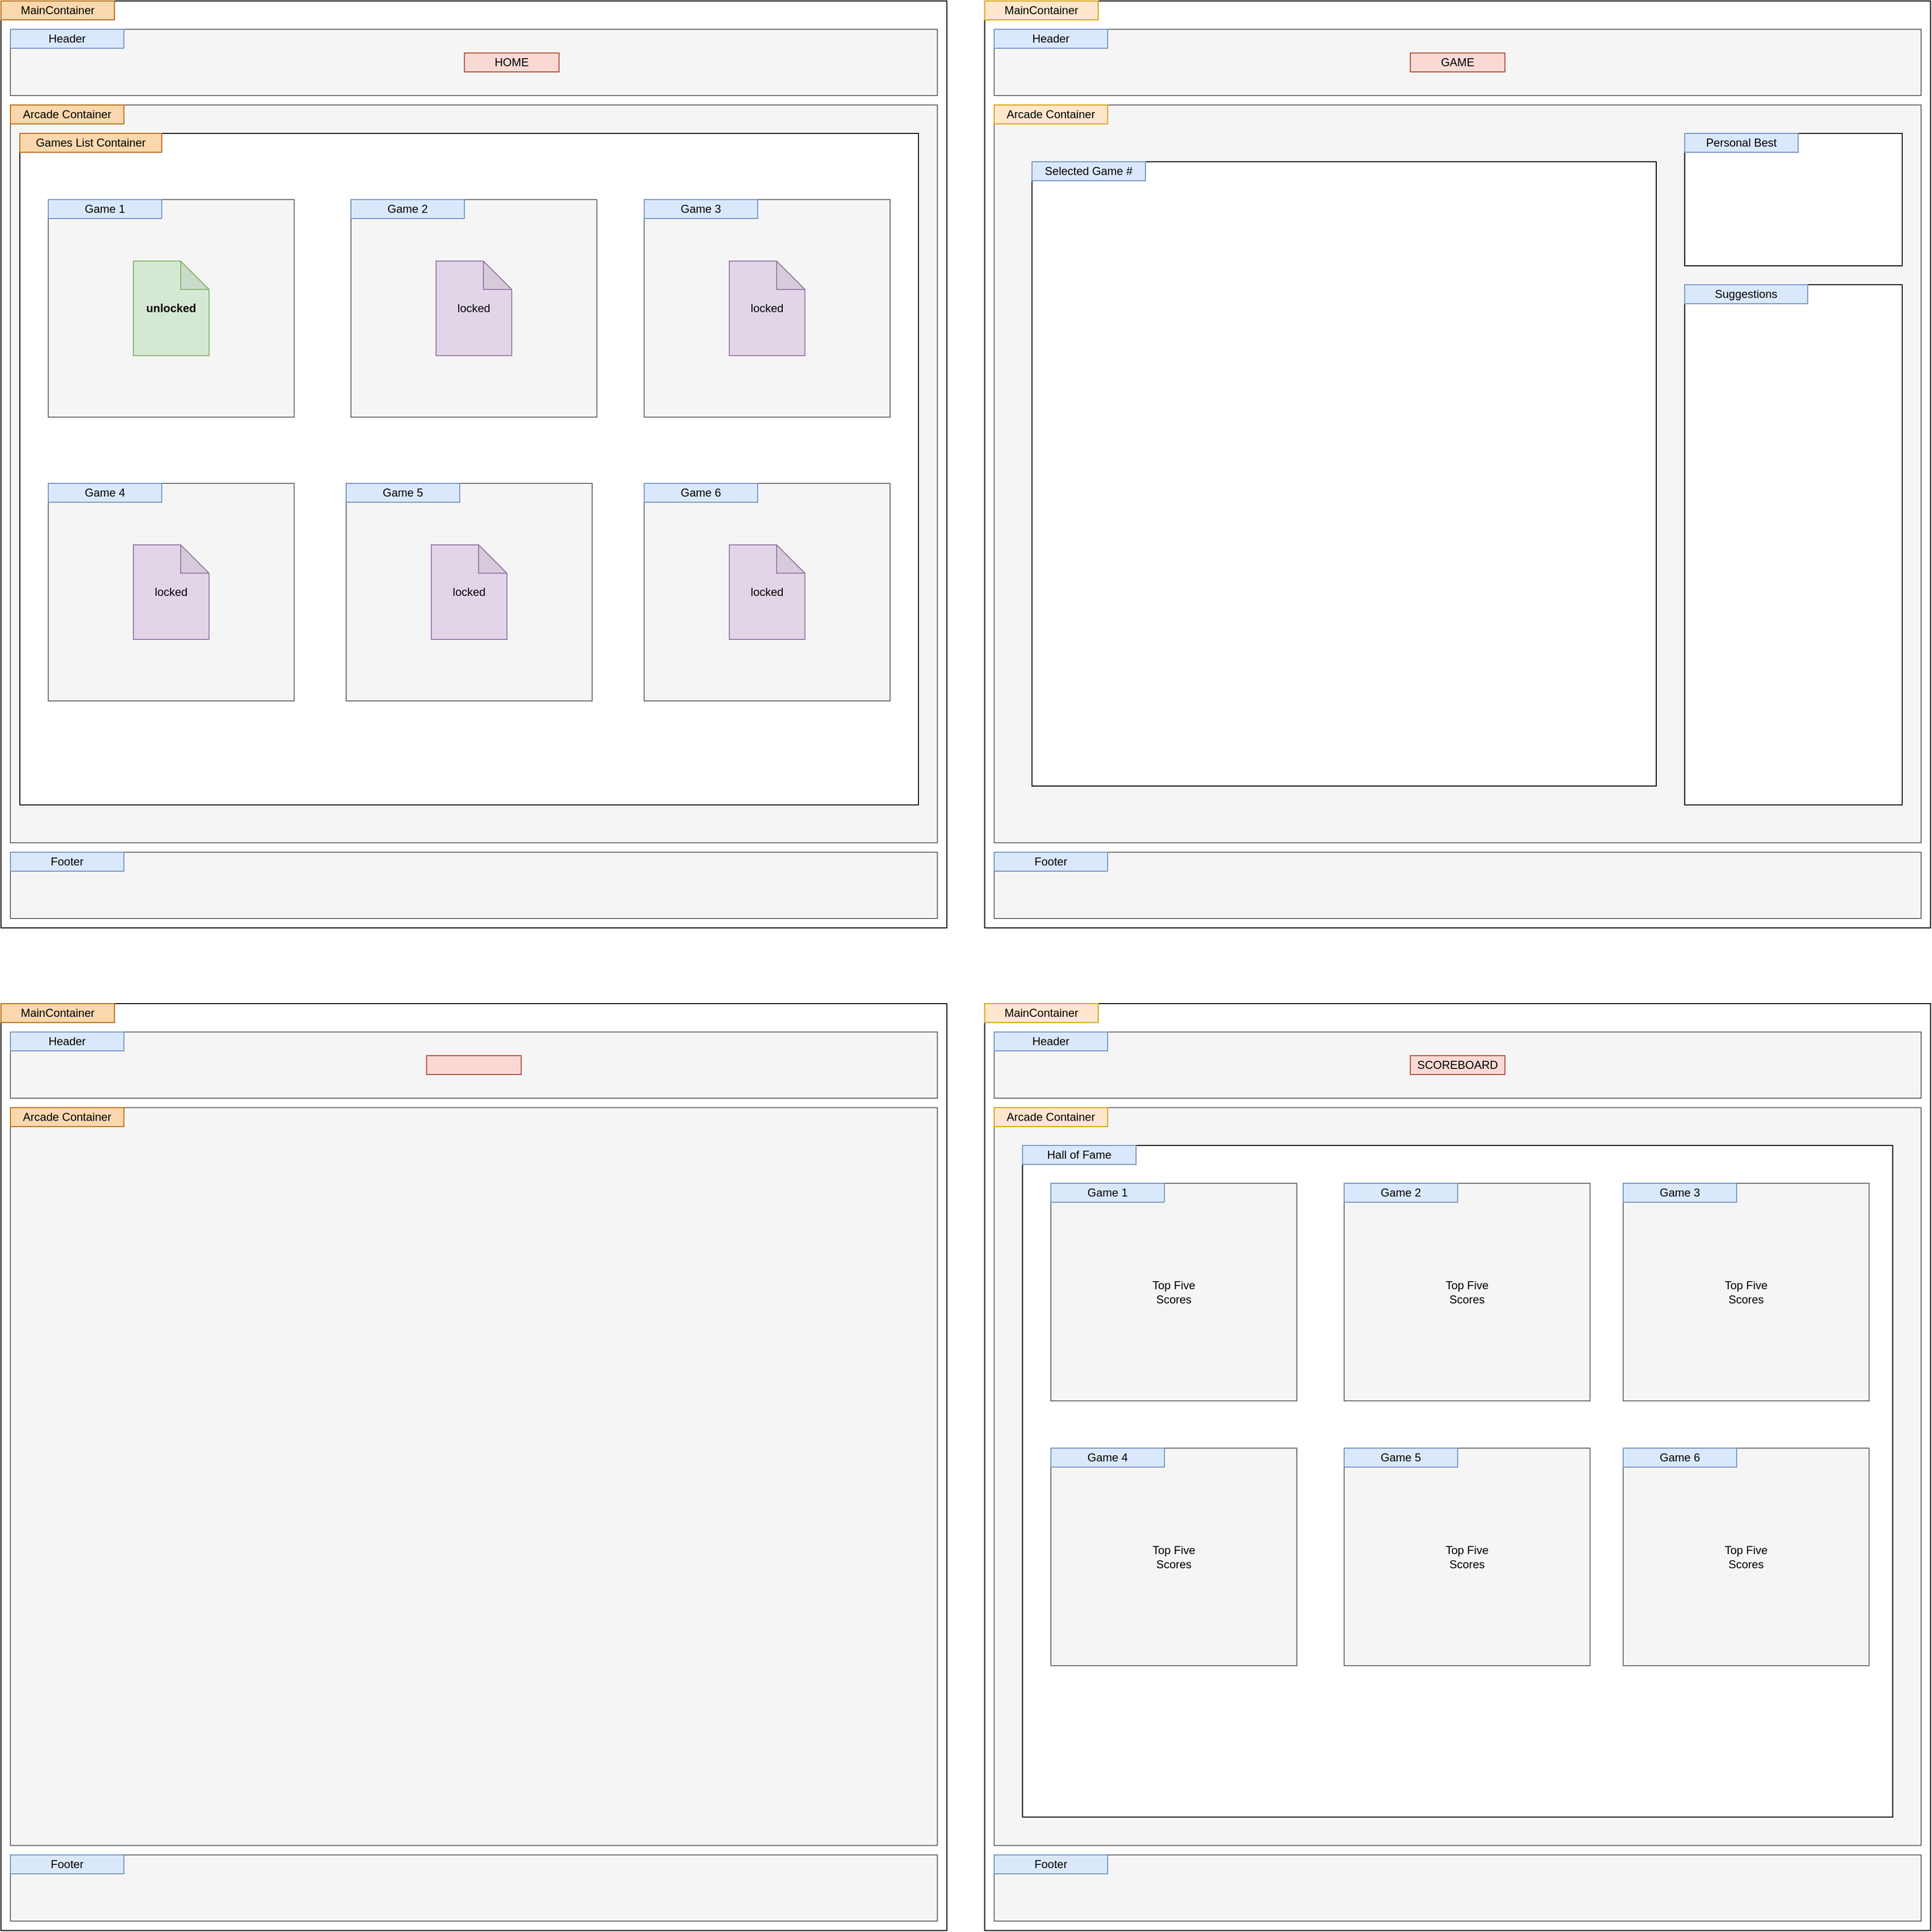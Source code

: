 <mxfile version="14.0.1" type="github">
  <diagram id="lpGRFmGQLCXJ5mcSEajq" name="Page-1">
    <mxGraphModel dx="1426" dy="744" grid="1" gridSize="10" guides="1" tooltips="1" connect="1" arrows="1" fold="1" page="1" pageScale="1" pageWidth="827" pageHeight="1169" math="0" shadow="0">
      <root>
        <mxCell id="0" />
        <mxCell id="1" parent="0" />
        <mxCell id="n1AY75dDJvXKPIUKiL3a-1" value="" style="rounded=0;whiteSpace=wrap;html=1;" parent="1" vertex="1">
          <mxGeometry x="40" y="20" width="1000" height="980" as="geometry" />
        </mxCell>
        <mxCell id="n1AY75dDJvXKPIUKiL3a-2" value="&lt;div&gt;MainContainer&lt;/div&gt;" style="text;html=1;strokeColor=#b46504;fillColor=#fad7ac;align=center;verticalAlign=middle;whiteSpace=wrap;rounded=0;" parent="1" vertex="1">
          <mxGeometry x="40" y="20" width="120" height="20" as="geometry" />
        </mxCell>
        <mxCell id="n1AY75dDJvXKPIUKiL3a-3" value="" style="rounded=0;whiteSpace=wrap;html=1;fillColor=#f5f5f5;strokeColor=#666666;fontColor=#333333;" parent="1" vertex="1">
          <mxGeometry x="50" y="50" width="980" height="70" as="geometry" />
        </mxCell>
        <mxCell id="n1AY75dDJvXKPIUKiL3a-5" value="Header" style="text;html=1;strokeColor=#6c8ebf;fillColor=#dae8fc;align=center;verticalAlign=middle;whiteSpace=wrap;rounded=0;" parent="1" vertex="1">
          <mxGeometry x="50" y="50" width="120" height="20" as="geometry" />
        </mxCell>
        <mxCell id="n1AY75dDJvXKPIUKiL3a-6" value="" style="rounded=0;whiteSpace=wrap;html=1;fillColor=#f5f5f5;strokeColor=#666666;fontColor=#333333;" parent="1" vertex="1">
          <mxGeometry x="50" y="920" width="980" height="70" as="geometry" />
        </mxCell>
        <mxCell id="n1AY75dDJvXKPIUKiL3a-7" value="Footer" style="text;html=1;strokeColor=#6c8ebf;fillColor=#dae8fc;align=center;verticalAlign=middle;whiteSpace=wrap;rounded=0;" parent="1" vertex="1">
          <mxGeometry x="50" y="880" width="120" height="20" as="geometry" />
        </mxCell>
        <mxCell id="n1AY75dDJvXKPIUKiL3a-8" value="" style="rounded=0;whiteSpace=wrap;html=1;fillColor=#f5f5f5;strokeColor=#666666;fontColor=#333333;" parent="1" vertex="1">
          <mxGeometry x="50" y="130" width="980" height="780" as="geometry" />
        </mxCell>
        <mxCell id="n1AY75dDJvXKPIUKiL3a-9" value="Arcade Container" style="text;html=1;strokeColor=#b46504;fillColor=#fad7ac;align=center;verticalAlign=middle;whiteSpace=wrap;rounded=0;" parent="1" vertex="1">
          <mxGeometry x="50" y="130" width="120" height="20" as="geometry" />
        </mxCell>
        <mxCell id="n1AY75dDJvXKPIUKiL3a-10" value="" style="rounded=0;whiteSpace=wrap;html=1;" parent="1" vertex="1">
          <mxGeometry x="60" y="160" width="950" height="710" as="geometry" />
        </mxCell>
        <mxCell id="n1AY75dDJvXKPIUKiL3a-11" value="Games List Container" style="text;html=1;strokeColor=#b46504;fillColor=#fad7ac;align=center;verticalAlign=middle;whiteSpace=wrap;rounded=0;" parent="1" vertex="1">
          <mxGeometry x="60" y="160" width="150" height="20" as="geometry" />
        </mxCell>
        <mxCell id="n1AY75dDJvXKPIUKiL3a-20" value="" style="rounded=0;whiteSpace=wrap;html=1;" parent="1" vertex="1">
          <mxGeometry x="1080" y="20" width="1000" height="980" as="geometry" />
        </mxCell>
        <mxCell id="n1AY75dDJvXKPIUKiL3a-21" value="&lt;div&gt;MainContainer&lt;/div&gt;" style="text;html=1;strokeColor=#d79b00;fillColor=#ffe6cc;align=center;verticalAlign=middle;whiteSpace=wrap;rounded=0;" parent="1" vertex="1">
          <mxGeometry x="1080" y="20" width="120" height="20" as="geometry" />
        </mxCell>
        <mxCell id="n1AY75dDJvXKPIUKiL3a-22" value="" style="rounded=0;whiteSpace=wrap;html=1;fillColor=#f5f5f5;strokeColor=#666666;fontColor=#333333;" parent="1" vertex="1">
          <mxGeometry x="1090" y="50" width="980" height="70" as="geometry" />
        </mxCell>
        <mxCell id="n1AY75dDJvXKPIUKiL3a-23" value="Header" style="text;html=1;strokeColor=#6c8ebf;fillColor=#dae8fc;align=center;verticalAlign=middle;whiteSpace=wrap;rounded=0;" parent="1" vertex="1">
          <mxGeometry x="1090" y="50" width="120" height="20" as="geometry" />
        </mxCell>
        <mxCell id="n1AY75dDJvXKPIUKiL3a-24" value="" style="rounded=0;whiteSpace=wrap;html=1;fillColor=#f5f5f5;strokeColor=#666666;fontColor=#333333;" parent="1" vertex="1">
          <mxGeometry x="1090" y="920" width="980" height="70" as="geometry" />
        </mxCell>
        <mxCell id="n1AY75dDJvXKPIUKiL3a-25" value="Footer" style="text;html=1;strokeColor=#6c8ebf;fillColor=#dae8fc;align=center;verticalAlign=middle;whiteSpace=wrap;rounded=0;" parent="1" vertex="1">
          <mxGeometry x="1090" y="880" width="120" height="20" as="geometry" />
        </mxCell>
        <mxCell id="n1AY75dDJvXKPIUKiL3a-26" value="" style="rounded=0;whiteSpace=wrap;html=1;fillColor=#f5f5f5;strokeColor=#666666;fontColor=#333333;" parent="1" vertex="1">
          <mxGeometry x="1090" y="130" width="980" height="780" as="geometry" />
        </mxCell>
        <mxCell id="n1AY75dDJvXKPIUKiL3a-27" value="Arcade Container" style="text;html=1;strokeColor=#d79b00;fillColor=#ffe6cc;align=center;verticalAlign=middle;whiteSpace=wrap;rounded=0;" parent="1" vertex="1">
          <mxGeometry x="1090" y="130" width="120" height="20" as="geometry" />
        </mxCell>
        <mxCell id="n1AY75dDJvXKPIUKiL3a-30" value="" style="rounded=0;whiteSpace=wrap;html=1;" parent="1" vertex="1">
          <mxGeometry x="1130" y="190" width="660" height="660" as="geometry" />
        </mxCell>
        <mxCell id="n1AY75dDJvXKPIUKiL3a-31" value="Selected Game #" style="text;html=1;strokeColor=#6c8ebf;fillColor=#dae8fc;align=center;verticalAlign=middle;whiteSpace=wrap;rounded=0;" parent="1" vertex="1">
          <mxGeometry x="1130" y="190" width="120" height="20" as="geometry" />
        </mxCell>
        <mxCell id="n1AY75dDJvXKPIUKiL3a-40" value="" style="rounded=0;whiteSpace=wrap;html=1;" parent="1" vertex="1">
          <mxGeometry x="1820" y="160" width="230" height="140" as="geometry" />
        </mxCell>
        <mxCell id="n1AY75dDJvXKPIUKiL3a-41" value="Personal Best" style="text;html=1;strokeColor=#6c8ebf;fillColor=#dae8fc;align=center;verticalAlign=middle;whiteSpace=wrap;rounded=0;" parent="1" vertex="1">
          <mxGeometry x="1820" y="160" width="120" height="20" as="geometry" />
        </mxCell>
        <mxCell id="n1AY75dDJvXKPIUKiL3a-42" value="" style="rounded=0;whiteSpace=wrap;html=1;" parent="1" vertex="1">
          <mxGeometry x="1820" y="320" width="230" height="550" as="geometry" />
        </mxCell>
        <mxCell id="n1AY75dDJvXKPIUKiL3a-43" value="Suggestions" style="text;html=1;strokeColor=#6c8ebf;fillColor=#dae8fc;align=center;verticalAlign=middle;whiteSpace=wrap;rounded=0;" parent="1" vertex="1">
          <mxGeometry x="1820" y="320" width="130" height="20" as="geometry" />
        </mxCell>
        <mxCell id="n1AY75dDJvXKPIUKiL3a-44" value="Footer" style="text;html=1;strokeColor=#6c8ebf;fillColor=#dae8fc;align=center;verticalAlign=middle;whiteSpace=wrap;rounded=0;" parent="1" vertex="1">
          <mxGeometry x="50" y="920" width="120" height="20" as="geometry" />
        </mxCell>
        <mxCell id="n1AY75dDJvXKPIUKiL3a-45" value="Footer" style="text;html=1;strokeColor=#6c8ebf;fillColor=#dae8fc;align=center;verticalAlign=middle;whiteSpace=wrap;rounded=0;" parent="1" vertex="1">
          <mxGeometry x="1090" y="920" width="120" height="20" as="geometry" />
        </mxCell>
        <mxCell id="n1AY75dDJvXKPIUKiL3a-46" value="" style="rounded=0;whiteSpace=wrap;html=1;" parent="1" vertex="1">
          <mxGeometry x="1080" y="1080" width="1000" height="980" as="geometry" />
        </mxCell>
        <mxCell id="n1AY75dDJvXKPIUKiL3a-47" value="&lt;div&gt;MainContainer&lt;/div&gt;" style="text;html=1;strokeColor=#d79b00;fillColor=#ffe6cc;align=center;verticalAlign=middle;whiteSpace=wrap;rounded=0;" parent="1" vertex="1">
          <mxGeometry x="1080" y="1080" width="120" height="20" as="geometry" />
        </mxCell>
        <mxCell id="n1AY75dDJvXKPIUKiL3a-48" value="" style="rounded=0;whiteSpace=wrap;html=1;fillColor=#f5f5f5;strokeColor=#666666;fontColor=#333333;" parent="1" vertex="1">
          <mxGeometry x="1090" y="1110" width="980" height="70" as="geometry" />
        </mxCell>
        <mxCell id="n1AY75dDJvXKPIUKiL3a-49" value="Header" style="text;html=1;strokeColor=#6c8ebf;fillColor=#dae8fc;align=center;verticalAlign=middle;whiteSpace=wrap;rounded=0;" parent="1" vertex="1">
          <mxGeometry x="1090" y="1110" width="120" height="20" as="geometry" />
        </mxCell>
        <mxCell id="n1AY75dDJvXKPIUKiL3a-50" value="" style="rounded=0;whiteSpace=wrap;html=1;fillColor=#f5f5f5;strokeColor=#666666;fontColor=#333333;" parent="1" vertex="1">
          <mxGeometry x="1090" y="1980" width="980" height="70" as="geometry" />
        </mxCell>
        <mxCell id="n1AY75dDJvXKPIUKiL3a-51" value="Footer" style="text;html=1;strokeColor=#6c8ebf;fillColor=#dae8fc;align=center;verticalAlign=middle;whiteSpace=wrap;rounded=0;" parent="1" vertex="1">
          <mxGeometry x="1090" y="1940" width="120" height="20" as="geometry" />
        </mxCell>
        <mxCell id="n1AY75dDJvXKPIUKiL3a-52" value="" style="rounded=0;whiteSpace=wrap;html=1;fillColor=#f5f5f5;strokeColor=#666666;fontColor=#333333;" parent="1" vertex="1">
          <mxGeometry x="1090" y="1190" width="980" height="780" as="geometry" />
        </mxCell>
        <mxCell id="n1AY75dDJvXKPIUKiL3a-53" value="Arcade Container" style="text;html=1;strokeColor=#d79b00;fillColor=#ffe6cc;align=center;verticalAlign=middle;whiteSpace=wrap;rounded=0;" parent="1" vertex="1">
          <mxGeometry x="1090" y="1190" width="120" height="20" as="geometry" />
        </mxCell>
        <mxCell id="n1AY75dDJvXKPIUKiL3a-56" value="" style="rounded=0;whiteSpace=wrap;html=1;" parent="1" vertex="1">
          <mxGeometry x="1120" y="1230" width="920" height="710" as="geometry" />
        </mxCell>
        <mxCell id="n1AY75dDJvXKPIUKiL3a-57" value="Hall of Fame" style="text;html=1;strokeColor=#6c8ebf;fillColor=#dae8fc;align=center;verticalAlign=middle;whiteSpace=wrap;rounded=0;" parent="1" vertex="1">
          <mxGeometry x="1120" y="1230" width="120" height="20" as="geometry" />
        </mxCell>
        <mxCell id="n1AY75dDJvXKPIUKiL3a-62" value="Footer" style="text;html=1;strokeColor=#6c8ebf;fillColor=#dae8fc;align=center;verticalAlign=middle;whiteSpace=wrap;rounded=0;" parent="1" vertex="1">
          <mxGeometry x="1090" y="1980" width="120" height="20" as="geometry" />
        </mxCell>
        <mxCell id="n1AY75dDJvXKPIUKiL3a-63" value="SCOREBOARD" style="text;html=1;strokeColor=#ae4132;fillColor=#fad9d5;align=center;verticalAlign=middle;whiteSpace=wrap;rounded=0;" parent="1" vertex="1">
          <mxGeometry x="1530" y="1135" width="100" height="20" as="geometry" />
        </mxCell>
        <mxCell id="n1AY75dDJvXKPIUKiL3a-64" value="GAME" style="text;html=1;strokeColor=#ae4132;fillColor=#fad9d5;align=center;verticalAlign=middle;whiteSpace=wrap;rounded=0;" parent="1" vertex="1">
          <mxGeometry x="1530" y="75" width="100" height="20" as="geometry" />
        </mxCell>
        <mxCell id="n1AY75dDJvXKPIUKiL3a-65" value="HOME" style="text;html=1;strokeColor=#ae4132;fillColor=#fad9d5;align=center;verticalAlign=middle;whiteSpace=wrap;rounded=0;" parent="1" vertex="1">
          <mxGeometry x="530" y="75" width="100" height="20" as="geometry" />
        </mxCell>
        <mxCell id="n1AY75dDJvXKPIUKiL3a-68" value="" style="rounded=0;whiteSpace=wrap;html=1;" parent="1" vertex="1">
          <mxGeometry x="40" y="1080" width="1000" height="980" as="geometry" />
        </mxCell>
        <mxCell id="n1AY75dDJvXKPIUKiL3a-69" value="&lt;div&gt;MainContainer&lt;/div&gt;" style="text;html=1;strokeColor=#b46504;fillColor=#fad7ac;align=center;verticalAlign=middle;whiteSpace=wrap;rounded=0;" parent="1" vertex="1">
          <mxGeometry x="40" y="1080" width="120" height="20" as="geometry" />
        </mxCell>
        <mxCell id="n1AY75dDJvXKPIUKiL3a-70" value="" style="rounded=0;whiteSpace=wrap;html=1;fillColor=#f5f5f5;strokeColor=#666666;fontColor=#333333;" parent="1" vertex="1">
          <mxGeometry x="50" y="1110" width="980" height="70" as="geometry" />
        </mxCell>
        <mxCell id="n1AY75dDJvXKPIUKiL3a-71" value="Header" style="text;html=1;strokeColor=#6c8ebf;fillColor=#dae8fc;align=center;verticalAlign=middle;whiteSpace=wrap;rounded=0;" parent="1" vertex="1">
          <mxGeometry x="50" y="1110" width="120" height="20" as="geometry" />
        </mxCell>
        <mxCell id="n1AY75dDJvXKPIUKiL3a-72" value="" style="rounded=0;whiteSpace=wrap;html=1;fillColor=#f5f5f5;strokeColor=#666666;fontColor=#333333;" parent="1" vertex="1">
          <mxGeometry x="50" y="1980" width="980" height="70" as="geometry" />
        </mxCell>
        <mxCell id="n1AY75dDJvXKPIUKiL3a-73" value="Footer" style="text;html=1;strokeColor=#6c8ebf;fillColor=#dae8fc;align=center;verticalAlign=middle;whiteSpace=wrap;rounded=0;" parent="1" vertex="1">
          <mxGeometry x="50" y="1940" width="120" height="20" as="geometry" />
        </mxCell>
        <mxCell id="n1AY75dDJvXKPIUKiL3a-74" value="" style="rounded=0;whiteSpace=wrap;html=1;fillColor=#f5f5f5;strokeColor=#666666;fontColor=#333333;" parent="1" vertex="1">
          <mxGeometry x="50" y="1190" width="980" height="780" as="geometry" />
        </mxCell>
        <mxCell id="n1AY75dDJvXKPIUKiL3a-75" value="Arcade Container" style="text;html=1;strokeColor=#b46504;fillColor=#fad7ac;align=center;verticalAlign=middle;whiteSpace=wrap;rounded=0;" parent="1" vertex="1">
          <mxGeometry x="50" y="1190" width="120" height="20" as="geometry" />
        </mxCell>
        <mxCell id="n1AY75dDJvXKPIUKiL3a-86" value="Footer" style="text;html=1;strokeColor=#6c8ebf;fillColor=#dae8fc;align=center;verticalAlign=middle;whiteSpace=wrap;rounded=0;" parent="1" vertex="1">
          <mxGeometry x="50" y="1980" width="120" height="20" as="geometry" />
        </mxCell>
        <mxCell id="n1AY75dDJvXKPIUKiL3a-87" value="" style="text;html=1;strokeColor=#ae4132;fillColor=#fad9d5;align=center;verticalAlign=middle;whiteSpace=wrap;rounded=0;" parent="1" vertex="1">
          <mxGeometry x="490" y="1135" width="100" height="20" as="geometry" />
        </mxCell>
        <mxCell id="XGGesKq-egn7d49ll_vX-3" value="" style="group" parent="1" vertex="1" connectable="0">
          <mxGeometry x="90" y="230" width="260" height="230" as="geometry" />
        </mxCell>
        <mxCell id="n1AY75dDJvXKPIUKiL3a-14" value="" style="rounded=0;whiteSpace=wrap;html=1;fillColor=#f5f5f5;strokeColor=#666666;fontColor=#333333;" parent="XGGesKq-egn7d49ll_vX-3" vertex="1">
          <mxGeometry width="260" height="230" as="geometry" />
        </mxCell>
        <mxCell id="n1AY75dDJvXKPIUKiL3a-15" value="Game 1" style="text;html=1;strokeColor=#6c8ebf;fillColor=#dae8fc;align=center;verticalAlign=middle;whiteSpace=wrap;rounded=0;" parent="XGGesKq-egn7d49ll_vX-3" vertex="1">
          <mxGeometry width="120" height="20" as="geometry" />
        </mxCell>
        <mxCell id="cUkHE_b0gsF6nqKIRXyq-20" value="unlocked" style="shape=note;whiteSpace=wrap;html=1;backgroundOutline=1;darkOpacity=0.05;fillColor=#d5e8d4;strokeColor=#82b366;fontStyle=1" parent="XGGesKq-egn7d49ll_vX-3" vertex="1">
          <mxGeometry x="90" y="65" width="80" height="100" as="geometry" />
        </mxCell>
        <mxCell id="XGGesKq-egn7d49ll_vX-4" value="" style="group" parent="1" vertex="1" connectable="0">
          <mxGeometry x="410" y="230" width="260" height="230" as="geometry" />
        </mxCell>
        <mxCell id="XGGesKq-egn7d49ll_vX-5" value="" style="rounded=0;whiteSpace=wrap;html=1;fillColor=#f5f5f5;strokeColor=#666666;fontColor=#333333;" parent="XGGesKq-egn7d49ll_vX-4" vertex="1">
          <mxGeometry width="260" height="230" as="geometry" />
        </mxCell>
        <mxCell id="XGGesKq-egn7d49ll_vX-6" value="Game 2" style="text;html=1;strokeColor=#6c8ebf;fillColor=#dae8fc;align=center;verticalAlign=middle;whiteSpace=wrap;rounded=0;" parent="XGGesKq-egn7d49ll_vX-4" vertex="1">
          <mxGeometry width="120" height="20" as="geometry" />
        </mxCell>
        <mxCell id="cUkHE_b0gsF6nqKIRXyq-21" value="&lt;div&gt;locked&lt;/div&gt;" style="shape=note;whiteSpace=wrap;html=1;backgroundOutline=1;darkOpacity=0.05;fillColor=#e1d5e7;strokeColor=#9673a6;" parent="XGGesKq-egn7d49ll_vX-4" vertex="1">
          <mxGeometry x="90" y="65" width="80" height="100" as="geometry" />
        </mxCell>
        <mxCell id="XGGesKq-egn7d49ll_vX-7" value="" style="group;fillColor=#d80073;strokeColor=#A50040;fontColor=#ffffff;" parent="1" vertex="1" connectable="0">
          <mxGeometry x="720" y="230" width="260" height="230" as="geometry" />
        </mxCell>
        <mxCell id="XGGesKq-egn7d49ll_vX-8" value="" style="rounded=0;whiteSpace=wrap;html=1;fillColor=#f5f5f5;strokeColor=#666666;fontColor=#333333;" parent="XGGesKq-egn7d49ll_vX-7" vertex="1">
          <mxGeometry width="260" height="230" as="geometry" />
        </mxCell>
        <mxCell id="XGGesKq-egn7d49ll_vX-9" value="Game 3" style="text;html=1;strokeColor=#6c8ebf;fillColor=#dae8fc;align=center;verticalAlign=middle;whiteSpace=wrap;rounded=0;" parent="XGGesKq-egn7d49ll_vX-7" vertex="1">
          <mxGeometry width="120" height="20" as="geometry" />
        </mxCell>
        <mxCell id="cUkHE_b0gsF6nqKIRXyq-22" value="locked" style="shape=note;whiteSpace=wrap;html=1;backgroundOutline=1;darkOpacity=0.05;fillColor=#e1d5e7;strokeColor=#9673a6;" parent="XGGesKq-egn7d49ll_vX-7" vertex="1">
          <mxGeometry x="90" y="65" width="80" height="100" as="geometry" />
        </mxCell>
        <mxCell id="XGGesKq-egn7d49ll_vX-10" value="" style="group" parent="1" vertex="1" connectable="0">
          <mxGeometry x="90" y="530" width="260" height="230" as="geometry" />
        </mxCell>
        <mxCell id="XGGesKq-egn7d49ll_vX-11" value="" style="rounded=0;whiteSpace=wrap;html=1;fillColor=#f5f5f5;strokeColor=#666666;fontColor=#333333;" parent="XGGesKq-egn7d49ll_vX-10" vertex="1">
          <mxGeometry width="260" height="230" as="geometry" />
        </mxCell>
        <mxCell id="XGGesKq-egn7d49ll_vX-12" value="Game 4" style="text;html=1;strokeColor=#6c8ebf;fillColor=#dae8fc;align=center;verticalAlign=middle;whiteSpace=wrap;rounded=0;" parent="XGGesKq-egn7d49ll_vX-10" vertex="1">
          <mxGeometry width="120" height="20" as="geometry" />
        </mxCell>
        <mxCell id="cUkHE_b0gsF6nqKIRXyq-25" value="locked" style="shape=note;whiteSpace=wrap;html=1;backgroundOutline=1;darkOpacity=0.05;fillColor=#e1d5e7;strokeColor=#9673a6;" parent="XGGesKq-egn7d49ll_vX-10" vertex="1">
          <mxGeometry x="90" y="65" width="80" height="100" as="geometry" />
        </mxCell>
        <mxCell id="XGGesKq-egn7d49ll_vX-13" value="" style="group" parent="1" vertex="1" connectable="0">
          <mxGeometry x="720" y="530" width="260" height="230" as="geometry" />
        </mxCell>
        <mxCell id="XGGesKq-egn7d49ll_vX-14" value="" style="rounded=0;whiteSpace=wrap;html=1;fillColor=#f5f5f5;strokeColor=#666666;fontColor=#333333;" parent="XGGesKq-egn7d49ll_vX-13" vertex="1">
          <mxGeometry width="260" height="230" as="geometry" />
        </mxCell>
        <mxCell id="XGGesKq-egn7d49ll_vX-15" value="Game 6" style="text;html=1;strokeColor=#6c8ebf;fillColor=#dae8fc;align=center;verticalAlign=middle;whiteSpace=wrap;rounded=0;" parent="XGGesKq-egn7d49ll_vX-13" vertex="1">
          <mxGeometry width="120" height="20" as="geometry" />
        </mxCell>
        <mxCell id="cUkHE_b0gsF6nqKIRXyq-23" value="locked" style="shape=note;whiteSpace=wrap;html=1;backgroundOutline=1;darkOpacity=0.05;fillColor=#e1d5e7;strokeColor=#9673a6;" parent="XGGesKq-egn7d49ll_vX-13" vertex="1">
          <mxGeometry x="90" y="65" width="80" height="100" as="geometry" />
        </mxCell>
        <mxCell id="XGGesKq-egn7d49ll_vX-16" value="" style="group" parent="1" vertex="1" connectable="0">
          <mxGeometry x="405" y="530" width="260" height="230" as="geometry" />
        </mxCell>
        <mxCell id="XGGesKq-egn7d49ll_vX-17" value="" style="rounded=0;whiteSpace=wrap;html=1;fillColor=#f5f5f5;strokeColor=#666666;fontColor=#333333;" parent="XGGesKq-egn7d49ll_vX-16" vertex="1">
          <mxGeometry width="260" height="230" as="geometry" />
        </mxCell>
        <mxCell id="XGGesKq-egn7d49ll_vX-18" value="Game 5" style="text;html=1;strokeColor=#6c8ebf;fillColor=#dae8fc;align=center;verticalAlign=middle;whiteSpace=wrap;rounded=0;" parent="XGGesKq-egn7d49ll_vX-16" vertex="1">
          <mxGeometry width="120" height="20" as="geometry" />
        </mxCell>
        <mxCell id="cUkHE_b0gsF6nqKIRXyq-24" value="locked" style="shape=note;whiteSpace=wrap;html=1;backgroundOutline=1;darkOpacity=0.05;fillColor=#e1d5e7;strokeColor=#9673a6;" parent="XGGesKq-egn7d49ll_vX-16" vertex="1">
          <mxGeometry x="90" y="65" width="80" height="100" as="geometry" />
        </mxCell>
        <mxCell id="cUkHE_b0gsF6nqKIRXyq-1" value="" style="group" parent="1" vertex="1" connectable="0">
          <mxGeometry x="1150" y="1270" width="260" height="230" as="geometry" />
        </mxCell>
        <mxCell id="cUkHE_b0gsF6nqKIRXyq-2" value="" style="rounded=0;whiteSpace=wrap;html=1;fillColor=#f5f5f5;strokeColor=#666666;fontColor=#333333;" parent="cUkHE_b0gsF6nqKIRXyq-1" vertex="1">
          <mxGeometry width="260" height="230" as="geometry" />
        </mxCell>
        <mxCell id="cUkHE_b0gsF6nqKIRXyq-3" value="Game 1" style="text;html=1;strokeColor=#6c8ebf;fillColor=#dae8fc;align=center;verticalAlign=middle;whiteSpace=wrap;rounded=0;" parent="cUkHE_b0gsF6nqKIRXyq-1" vertex="1">
          <mxGeometry width="120" height="20" as="geometry" />
        </mxCell>
        <mxCell id="cUkHE_b0gsF6nqKIRXyq-26" value="Top Five Scores" style="text;html=1;strokeColor=none;fillColor=none;align=center;verticalAlign=middle;whiteSpace=wrap;rounded=0;" parent="cUkHE_b0gsF6nqKIRXyq-1" vertex="1">
          <mxGeometry x="95" y="80" width="70" height="70" as="geometry" />
        </mxCell>
        <mxCell id="cUkHE_b0gsF6nqKIRXyq-4" value="" style="group" parent="1" vertex="1" connectable="0">
          <mxGeometry x="1460" y="1270" width="260" height="230" as="geometry" />
        </mxCell>
        <mxCell id="cUkHE_b0gsF6nqKIRXyq-5" value="" style="rounded=0;whiteSpace=wrap;html=1;fillColor=#f5f5f5;strokeColor=#666666;fontColor=#333333;" parent="cUkHE_b0gsF6nqKIRXyq-4" vertex="1">
          <mxGeometry width="260" height="230" as="geometry" />
        </mxCell>
        <mxCell id="cUkHE_b0gsF6nqKIRXyq-6" value="Game 2" style="text;html=1;strokeColor=#6c8ebf;fillColor=#dae8fc;align=center;verticalAlign=middle;whiteSpace=wrap;rounded=0;" parent="cUkHE_b0gsF6nqKIRXyq-4" vertex="1">
          <mxGeometry width="120" height="20" as="geometry" />
        </mxCell>
        <mxCell id="cUkHE_b0gsF6nqKIRXyq-27" value="Top Five Scores" style="text;html=1;strokeColor=none;fillColor=none;align=center;verticalAlign=middle;whiteSpace=wrap;rounded=0;" parent="cUkHE_b0gsF6nqKIRXyq-4" vertex="1">
          <mxGeometry x="95" y="80" width="70" height="70" as="geometry" />
        </mxCell>
        <mxCell id="cUkHE_b0gsF6nqKIRXyq-7" value="" style="group" parent="1" vertex="1" connectable="0">
          <mxGeometry x="1755" y="1270" width="260" height="230" as="geometry" />
        </mxCell>
        <mxCell id="cUkHE_b0gsF6nqKIRXyq-8" value="" style="rounded=0;whiteSpace=wrap;html=1;fillColor=#f5f5f5;strokeColor=#666666;fontColor=#333333;" parent="cUkHE_b0gsF6nqKIRXyq-7" vertex="1">
          <mxGeometry width="260" height="230" as="geometry" />
        </mxCell>
        <mxCell id="cUkHE_b0gsF6nqKIRXyq-9" value="Game 3" style="text;html=1;strokeColor=#6c8ebf;fillColor=#dae8fc;align=center;verticalAlign=middle;whiteSpace=wrap;rounded=0;" parent="cUkHE_b0gsF6nqKIRXyq-7" vertex="1">
          <mxGeometry width="120" height="20" as="geometry" />
        </mxCell>
        <mxCell id="cUkHE_b0gsF6nqKIRXyq-28" value="Top Five Scores" style="text;html=1;strokeColor=none;fillColor=none;align=center;verticalAlign=middle;whiteSpace=wrap;rounded=0;" parent="cUkHE_b0gsF6nqKIRXyq-7" vertex="1">
          <mxGeometry x="95" y="80" width="70" height="70" as="geometry" />
        </mxCell>
        <mxCell id="cUkHE_b0gsF6nqKIRXyq-10" value="" style="group" parent="1" vertex="1" connectable="0">
          <mxGeometry x="1150" y="1550" width="260" height="230" as="geometry" />
        </mxCell>
        <mxCell id="cUkHE_b0gsF6nqKIRXyq-11" value="" style="rounded=0;whiteSpace=wrap;html=1;fillColor=#f5f5f5;strokeColor=#666666;fontColor=#333333;" parent="cUkHE_b0gsF6nqKIRXyq-10" vertex="1">
          <mxGeometry width="260" height="230" as="geometry" />
        </mxCell>
        <mxCell id="cUkHE_b0gsF6nqKIRXyq-12" value="Game 4" style="text;html=1;strokeColor=#6c8ebf;fillColor=#dae8fc;align=center;verticalAlign=middle;whiteSpace=wrap;rounded=0;" parent="cUkHE_b0gsF6nqKIRXyq-10" vertex="1">
          <mxGeometry width="120" height="20" as="geometry" />
        </mxCell>
        <mxCell id="cUkHE_b0gsF6nqKIRXyq-31" value="Top Five Scores" style="text;html=1;strokeColor=none;fillColor=none;align=center;verticalAlign=middle;whiteSpace=wrap;rounded=0;" parent="cUkHE_b0gsF6nqKIRXyq-10" vertex="1">
          <mxGeometry x="95" y="80" width="70" height="70" as="geometry" />
        </mxCell>
        <mxCell id="cUkHE_b0gsF6nqKIRXyq-13" value="" style="group" parent="1" vertex="1" connectable="0">
          <mxGeometry x="1755" y="1550" width="260" height="230" as="geometry" />
        </mxCell>
        <mxCell id="cUkHE_b0gsF6nqKIRXyq-14" value="" style="rounded=0;whiteSpace=wrap;html=1;fillColor=#f5f5f5;strokeColor=#666666;fontColor=#333333;" parent="cUkHE_b0gsF6nqKIRXyq-13" vertex="1">
          <mxGeometry width="260" height="230" as="geometry" />
        </mxCell>
        <mxCell id="cUkHE_b0gsF6nqKIRXyq-15" value="Game 6" style="text;html=1;strokeColor=#6c8ebf;fillColor=#dae8fc;align=center;verticalAlign=middle;whiteSpace=wrap;rounded=0;" parent="cUkHE_b0gsF6nqKIRXyq-13" vertex="1">
          <mxGeometry width="120" height="20" as="geometry" />
        </mxCell>
        <mxCell id="cUkHE_b0gsF6nqKIRXyq-30" value="Top Five Scores" style="text;html=1;strokeColor=none;fillColor=none;align=center;verticalAlign=middle;whiteSpace=wrap;rounded=0;" parent="cUkHE_b0gsF6nqKIRXyq-13" vertex="1">
          <mxGeometry x="95" y="80" width="70" height="70" as="geometry" />
        </mxCell>
        <mxCell id="cUkHE_b0gsF6nqKIRXyq-16" value="" style="group" parent="1" vertex="1" connectable="0">
          <mxGeometry x="1460" y="1550" width="260" height="230" as="geometry" />
        </mxCell>
        <mxCell id="cUkHE_b0gsF6nqKIRXyq-17" value="" style="rounded=0;whiteSpace=wrap;html=1;fillColor=#f5f5f5;strokeColor=#666666;fontColor=#333333;" parent="cUkHE_b0gsF6nqKIRXyq-16" vertex="1">
          <mxGeometry width="260" height="230" as="geometry" />
        </mxCell>
        <mxCell id="cUkHE_b0gsF6nqKIRXyq-18" value="Game 5" style="text;html=1;strokeColor=#6c8ebf;fillColor=#dae8fc;align=center;verticalAlign=middle;whiteSpace=wrap;rounded=0;" parent="cUkHE_b0gsF6nqKIRXyq-16" vertex="1">
          <mxGeometry width="120" height="20" as="geometry" />
        </mxCell>
        <mxCell id="cUkHE_b0gsF6nqKIRXyq-29" value="Top Five Scores" style="text;html=1;strokeColor=none;fillColor=none;align=center;verticalAlign=middle;whiteSpace=wrap;rounded=0;" parent="cUkHE_b0gsF6nqKIRXyq-16" vertex="1">
          <mxGeometry x="95" y="80" width="70" height="70" as="geometry" />
        </mxCell>
      </root>
    </mxGraphModel>
  </diagram>
</mxfile>
